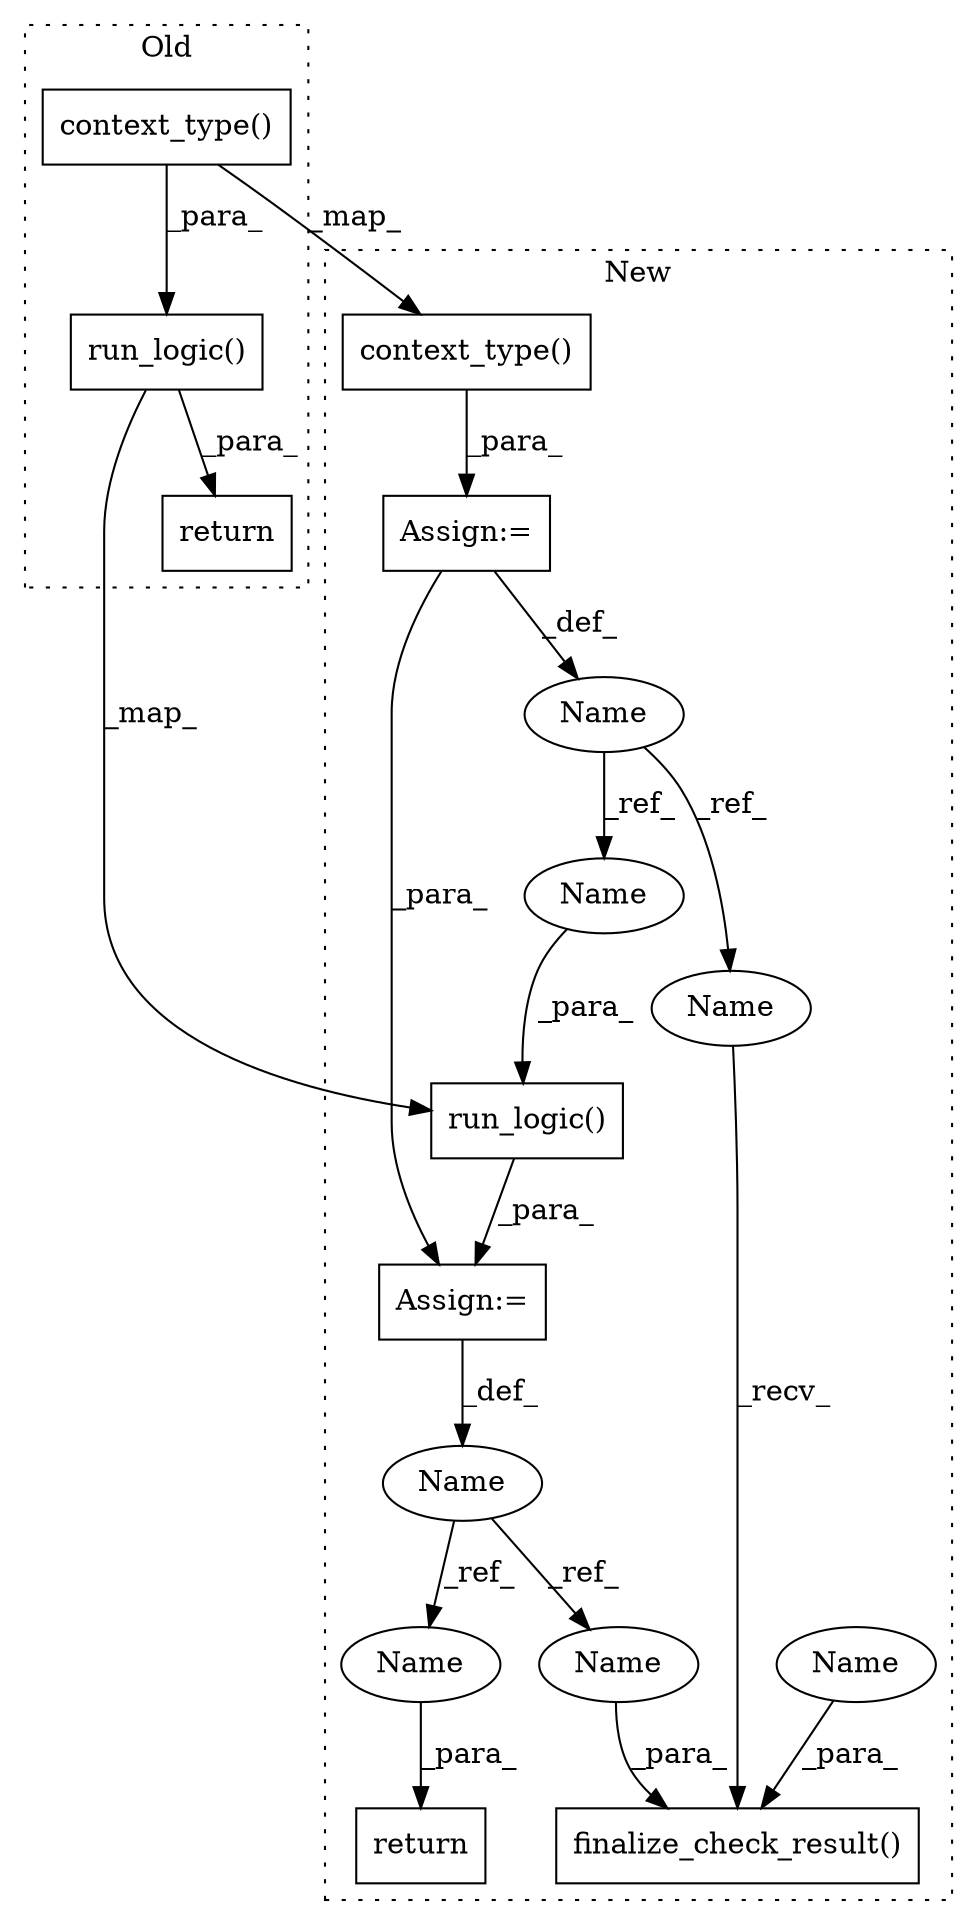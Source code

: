 digraph G {
subgraph cluster0 {
1 [label="run_logic()" a="75" s="3058,3232" l="15,1" shape="box"];
4 [label="context_type()" a="75" s="3073,3175" l="63,57" shape="box"];
11 [label="return" a="93" s="3051" l="7" shape="box"];
label = "Old";
style="dotted";
}
subgraph cluster1 {
2 [label="run_logic()" a="75" s="2586,2608" l="15,1" shape="box"];
3 [label="finalize_check_result()" a="75" s="2618,2660" l="30,1" shape="box"];
5 [label="context_type()" a="75" s="2409,2511" l="63,57" shape="box"];
6 [label="Name" a="87" s="2399" l="7" shape="ellipse"];
7 [label="Name" a="87" s="2577" l="6" shape="ellipse"];
8 [label="return" a="93" s="2670" l="7" shape="box"];
9 [label="Assign:=" a="68" s="2583" l="3" shape="box"];
10 [label="Assign:=" a="68" s="2406" l="3" shape="box"];
12 [label="Name" a="87" s="2656" l="4" shape="ellipse"];
13 [label="Name" a="87" s="2601" l="7" shape="ellipse"];
14 [label="Name" a="87" s="2618" l="7" shape="ellipse"];
15 [label="Name" a="87" s="2677" l="6" shape="ellipse"];
16 [label="Name" a="87" s="2648" l="6" shape="ellipse"];
label = "New";
style="dotted";
}
1 -> 11 [label="_para_"];
1 -> 2 [label="_map_"];
2 -> 9 [label="_para_"];
4 -> 5 [label="_map_"];
4 -> 1 [label="_para_"];
5 -> 10 [label="_para_"];
6 -> 14 [label="_ref_"];
6 -> 13 [label="_ref_"];
7 -> 16 [label="_ref_"];
7 -> 15 [label="_ref_"];
9 -> 7 [label="_def_"];
10 -> 6 [label="_def_"];
10 -> 9 [label="_para_"];
12 -> 3 [label="_para_"];
13 -> 2 [label="_para_"];
14 -> 3 [label="_recv_"];
15 -> 8 [label="_para_"];
16 -> 3 [label="_para_"];
}